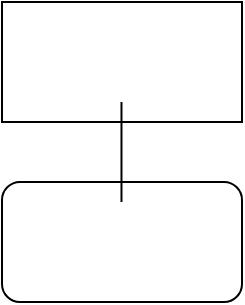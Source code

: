 <mxfile version="20.5.3" type="github">
  <diagram id="9oiVlQEz7th-vDpP0ybD" name="Page-1">
    <mxGraphModel dx="624" dy="406" grid="1" gridSize="10" guides="1" tooltips="1" connect="1" arrows="1" fold="1" page="1" pageScale="1" pageWidth="827" pageHeight="1169" math="0" shadow="0">
      <root>
        <mxCell id="0" />
        <mxCell id="1" parent="0" />
        <mxCell id="KfkSIgvR_rPk9xn46kIr-1" value="" style="rounded=0;whiteSpace=wrap;html=1;" vertex="1" parent="1">
          <mxGeometry x="354" y="30" width="120" height="60" as="geometry" />
        </mxCell>
        <mxCell id="KfkSIgvR_rPk9xn46kIr-2" value="" style="rounded=1;whiteSpace=wrap;html=1;" vertex="1" parent="1">
          <mxGeometry x="354" y="120" width="120" height="60" as="geometry" />
        </mxCell>
        <mxCell id="KfkSIgvR_rPk9xn46kIr-3" value="" style="endArrow=none;html=1;rounded=0;" edge="1" parent="1">
          <mxGeometry width="50" height="50" relative="1" as="geometry">
            <mxPoint x="413.74" y="130" as="sourcePoint" />
            <mxPoint x="413.74" y="80" as="targetPoint" />
            <Array as="points">
              <mxPoint x="413.74" y="100" />
              <mxPoint x="413.74" y="90" />
            </Array>
          </mxGeometry>
        </mxCell>
      </root>
    </mxGraphModel>
  </diagram>
</mxfile>
